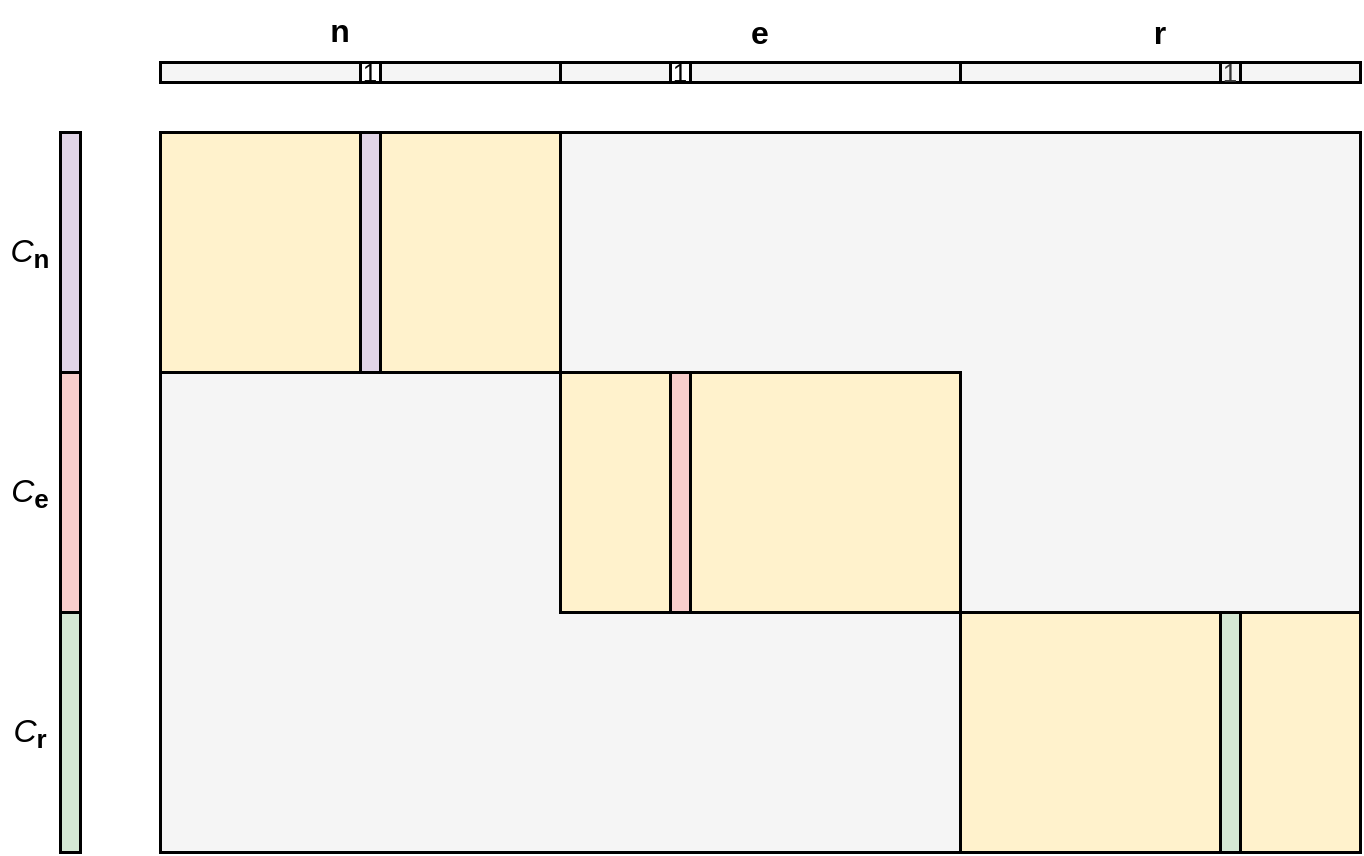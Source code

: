 <mxfile version="20.4.1" type="device"><diagram id="1RQuZf6VAeyQKZ1uIswR" name="Page-1"><mxGraphModel dx="1080" dy="710" grid="1" gridSize="10" guides="1" tooltips="1" connect="1" arrows="1" fold="1" page="1" pageScale="1" pageWidth="850" pageHeight="1100" math="0" shadow="0"><root><mxCell id="0"/><mxCell id="1" parent="0"/><mxCell id="WH6toqaO-9lxMcqMaMwi-5" value="" style="rounded=0;whiteSpace=wrap;html=1;fontSize=18;direction=west;strokeWidth=1.5;fillColor=#f5f5f5;fontColor=#333333;strokeColor=#000000;" vertex="1" parent="1"><mxGeometry x="160" y="245" width="200" height="10" as="geometry"/></mxCell><mxCell id="LlN5iLFJdLPh2EIN99Wc-34" value="" style="rounded=0;whiteSpace=wrap;html=1;fillColor=#f5f5f5;direction=south;strokeWidth=1.5;fontColor=#333333;strokeColor=#000000;" parent="1" vertex="1"><mxGeometry x="160" y="280" width="600" height="360" as="geometry"/></mxCell><mxCell id="LlN5iLFJdLPh2EIN99Wc-3" value="" style="rounded=0;whiteSpace=wrap;html=1;fontSize=18;fillColor=#fff2cc;strokeColor=#000000;direction=south;strokeWidth=1.5;" parent="1" vertex="1"><mxGeometry x="160" y="280" width="200" height="120" as="geometry"/></mxCell><mxCell id="LlN5iLFJdLPh2EIN99Wc-12" value="" style="rounded=0;whiteSpace=wrap;html=1;fontSize=18;fillColor=#fff2cc;strokeColor=#000000;direction=south;strokeWidth=1.5;" parent="1" vertex="1"><mxGeometry x="360" y="400" width="200" height="120" as="geometry"/></mxCell><mxCell id="LlN5iLFJdLPh2EIN99Wc-14" value="" style="rounded=0;whiteSpace=wrap;html=1;fontSize=18;fillColor=#e1d5e7;strokeColor=#000000;direction=south;strokeWidth=1.5;" parent="1" vertex="1"><mxGeometry x="260" y="280" width="10" height="120" as="geometry"/></mxCell><mxCell id="LlN5iLFJdLPh2EIN99Wc-22" value="" style="rounded=0;whiteSpace=wrap;html=1;fontSize=18;fillColor=#fff2cc;strokeColor=#000000;direction=south;strokeWidth=1.5;" parent="1" vertex="1"><mxGeometry x="560" y="520" width="200" height="120" as="geometry"/></mxCell><mxCell id="LlN5iLFJdLPh2EIN99Wc-25" value="" style="rounded=0;whiteSpace=wrap;html=1;fontSize=18;fillColor=#d5e8d4;strokeColor=#000000;direction=south;strokeWidth=1.5;" parent="1" vertex="1"><mxGeometry x="690" y="520" width="10" height="120" as="geometry"/></mxCell><mxCell id="LlN5iLFJdLPh2EIN99Wc-31" value="" style="rounded=0;whiteSpace=wrap;html=1;fontSize=18;fillColor=#f8cecc;strokeColor=#000000;direction=south;strokeWidth=1.5;" parent="1" vertex="1"><mxGeometry x="110" y="400" width="10" height="120" as="geometry"/></mxCell><mxCell id="LlN5iLFJdLPh2EIN99Wc-32" value="" style="rounded=0;whiteSpace=wrap;html=1;fontSize=18;fillColor=#e1d5e7;strokeColor=#000000;direction=south;strokeWidth=1.5;" parent="1" vertex="1"><mxGeometry x="110" y="280" width="10" height="120" as="geometry"/></mxCell><mxCell id="LlN5iLFJdLPh2EIN99Wc-33" value="" style="rounded=0;whiteSpace=wrap;html=1;fontSize=18;fillColor=#d5e8d4;strokeColor=#000000;direction=south;strokeWidth=1.5;" parent="1" vertex="1"><mxGeometry x="110" y="520" width="10" height="120" as="geometry"/></mxCell><mxCell id="LlN5iLFJdLPh2EIN99Wc-37" value="1" style="text;html=1;strokeColor=none;fillColor=none;align=center;verticalAlign=middle;whiteSpace=wrap;rounded=0;direction=west;fontSize=13;fontStyle=1" parent="1" vertex="1"><mxGeometry x="235" y="235" width="60" height="30" as="geometry"/></mxCell><mxCell id="LlN5iLFJdLPh2EIN99Wc-4" value="" style="rounded=0;whiteSpace=wrap;html=1;fontSize=18;fillColor=#f8cecc;strokeColor=#000000;direction=south;strokeWidth=1.5;" parent="1" vertex="1"><mxGeometry x="415" y="400" width="10" height="120" as="geometry"/></mxCell><mxCell id="LlN5iLFJdLPh2EIN99Wc-44" value="&lt;b&gt;&lt;font style=&quot;font-size: 16px;&quot;&gt;n&lt;/font&gt;&lt;/b&gt;" style="text;html=1;strokeColor=none;fillColor=none;align=center;verticalAlign=middle;whiteSpace=wrap;rounded=0;direction=west;" parent="1" vertex="1"><mxGeometry x="220" y="214" width="60" height="30" as="geometry"/></mxCell><mxCell id="LlN5iLFJdLPh2EIN99Wc-45" value="&lt;b&gt;&lt;font style=&quot;font-size: 16px;&quot;&gt;e&lt;/font&gt;&lt;/b&gt;" style="text;html=1;strokeColor=none;fillColor=none;align=center;verticalAlign=middle;whiteSpace=wrap;rounded=0;direction=west;" parent="1" vertex="1"><mxGeometry x="430" y="215" width="60" height="30" as="geometry"/></mxCell><mxCell id="LlN5iLFJdLPh2EIN99Wc-46" value="&lt;b&gt;&lt;font style=&quot;font-size: 16px;&quot;&gt;r&lt;/font&gt;&lt;/b&gt;" style="text;html=1;strokeColor=none;fillColor=none;align=center;verticalAlign=middle;whiteSpace=wrap;rounded=0;direction=west;" parent="1" vertex="1"><mxGeometry x="630" y="215" width="60" height="30" as="geometry"/></mxCell><mxCell id="LlN5iLFJdLPh2EIN99Wc-47" value="&lt;font style=&quot;&quot;&gt;&lt;i style=&quot;font-size: 16px;&quot;&gt;C&lt;/i&gt;&lt;sub style=&quot;&quot;&gt;&lt;b style=&quot;&quot;&gt;&lt;font style=&quot;font-size: 13px;&quot;&gt;e&lt;/font&gt;&lt;/b&gt;&lt;/sub&gt;&lt;/font&gt;" style="text;html=1;strokeColor=none;fillColor=none;align=center;verticalAlign=middle;whiteSpace=wrap;rounded=0;direction=south;" parent="1" vertex="1"><mxGeometry x="80" y="440" width="30" height="40" as="geometry"/></mxCell><mxCell id="LlN5iLFJdLPh2EIN99Wc-48" value="&lt;font style=&quot;&quot;&gt;&lt;i style=&quot;font-size: 16px;&quot;&gt;C&lt;/i&gt;&lt;b style=&quot;&quot;&gt;&lt;sub style=&quot;&quot;&gt;&lt;font style=&quot;font-size: 13px;&quot;&gt;n&lt;/font&gt;&lt;/sub&gt;&lt;/b&gt;&lt;/font&gt;" style="text;html=1;strokeColor=none;fillColor=none;align=center;verticalAlign=middle;whiteSpace=wrap;rounded=0;direction=south;" parent="1" vertex="1"><mxGeometry x="80" y="320" width="30" height="40" as="geometry"/></mxCell><mxCell id="LlN5iLFJdLPh2EIN99Wc-49" value="&lt;font style=&quot;&quot;&gt;&lt;i style=&quot;font-size: 16px;&quot;&gt;C&lt;/i&gt;&lt;sub style=&quot;&quot;&gt;&lt;b style=&quot;&quot;&gt;&lt;font style=&quot;font-size: 13px;&quot;&gt;r&lt;/font&gt;&lt;/b&gt;&lt;/sub&gt;&lt;/font&gt;" style="text;html=1;strokeColor=none;fillColor=none;align=center;verticalAlign=middle;whiteSpace=wrap;rounded=0;direction=south;" parent="1" vertex="1"><mxGeometry x="80" y="560" width="30" height="40" as="geometry"/></mxCell><mxCell id="WH6toqaO-9lxMcqMaMwi-6" value="" style="rounded=0;whiteSpace=wrap;html=1;fontSize=18;direction=west;strokeWidth=1.5;fillColor=#f5f5f5;fontColor=#333333;strokeColor=#000000;" vertex="1" parent="1"><mxGeometry x="360" y="245" width="200" height="10" as="geometry"/></mxCell><mxCell id="WH6toqaO-9lxMcqMaMwi-7" value="" style="rounded=0;whiteSpace=wrap;html=1;fontSize=18;direction=west;strokeWidth=1.5;fillColor=#f5f5f5;fontColor=#333333;strokeColor=#000000;" vertex="1" parent="1"><mxGeometry x="560" y="245" width="200" height="10" as="geometry"/></mxCell><mxCell id="LlN5iLFJdLPh2EIN99Wc-38" value="1" style="text;html=1;strokeColor=none;fillColor=none;align=center;verticalAlign=middle;whiteSpace=wrap;rounded=0;direction=west;fontSize=13;fontStyle=1" parent="1" vertex="1"><mxGeometry x="390" y="235" width="60" height="30" as="geometry"/></mxCell><mxCell id="LlN5iLFJdLPh2EIN99Wc-39" value="1" style="text;html=1;strokeColor=none;fillColor=none;align=center;verticalAlign=middle;whiteSpace=wrap;rounded=0;direction=west;fontSize=13;fontStyle=1" parent="1" vertex="1"><mxGeometry x="665" y="235" width="60" height="30" as="geometry"/></mxCell><mxCell id="WH6toqaO-9lxMcqMaMwi-22" value="1" style="whiteSpace=wrap;html=1;aspect=fixed;strokeColor=#000000;strokeWidth=1.5;fontSize=13;" vertex="1" parent="1"><mxGeometry x="260" y="245" width="10" height="10" as="geometry"/></mxCell><mxCell id="WH6toqaO-9lxMcqMaMwi-23" value="1" style="whiteSpace=wrap;html=1;aspect=fixed;strokeColor=#000000;strokeWidth=1.5;fontSize=13;" vertex="1" parent="1"><mxGeometry x="415" y="245" width="10" height="10" as="geometry"/></mxCell><mxCell id="WH6toqaO-9lxMcqMaMwi-24" value="1" style="whiteSpace=wrap;html=1;aspect=fixed;strokeColor=#000000;strokeWidth=1.5;fontSize=13;fillColor=#f5f5f5;fontColor=#333333;" vertex="1" parent="1"><mxGeometry x="690" y="245" width="10" height="10" as="geometry"/></mxCell></root></mxGraphModel></diagram></mxfile>
